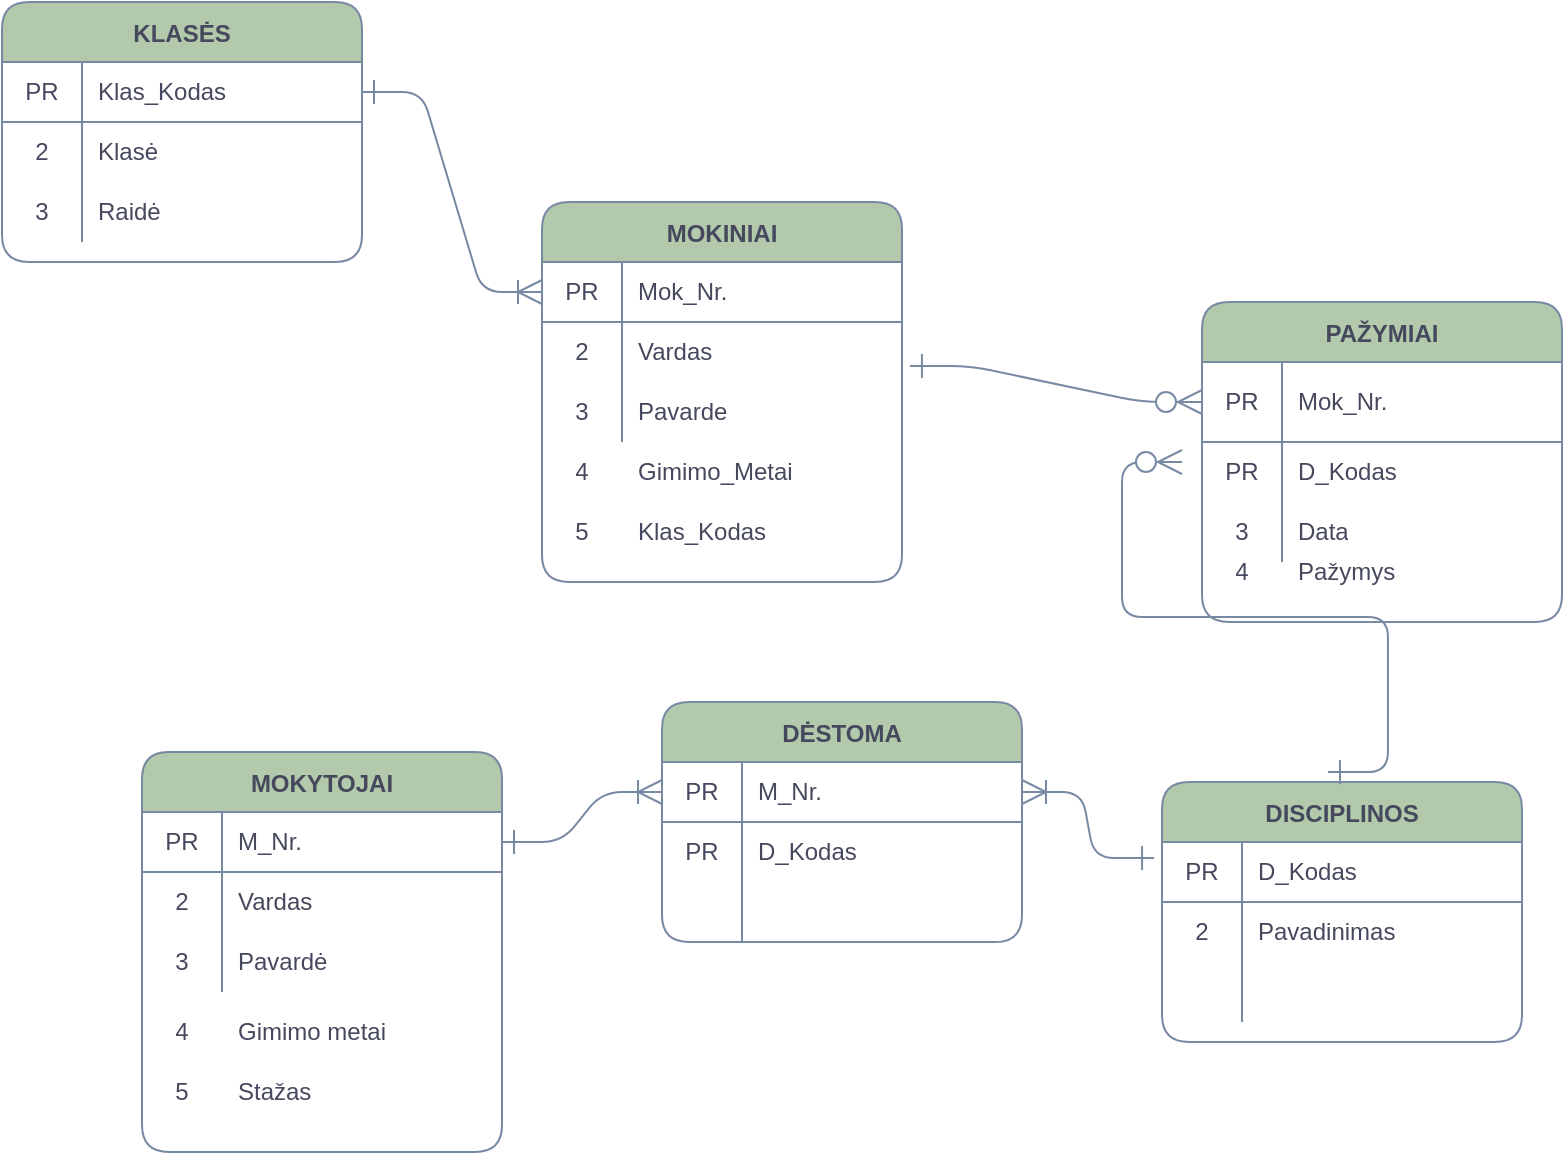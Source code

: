 <mxfile version="14.8.0" type="github">
  <diagram id="C5RBs43oDa-KdzZeNtuy" name="Page-1">
    <mxGraphModel dx="1393" dy="924" grid="1" gridSize="10" guides="1" tooltips="1" connect="1" arrows="1" fold="1" page="1" pageScale="1" pageWidth="827" pageHeight="1169" math="0" shadow="0">
      <root>
        <mxCell id="WIyWlLk6GJQsqaUBKTNV-0" />
        <mxCell id="WIyWlLk6GJQsqaUBKTNV-1" parent="WIyWlLk6GJQsqaUBKTNV-0" />
        <mxCell id="yv6Iep3xi78wKn3II4Aw-0" value="MOKINIAI" style="shape=table;startSize=30;container=1;collapsible=0;childLayout=tableLayout;fixedRows=1;rowLines=0;fontStyle=1;align=center;fillColor=#B2C9AB;strokeColor=#788AA3;fontColor=#46495D;rounded=1;" vertex="1" parent="WIyWlLk6GJQsqaUBKTNV-1">
          <mxGeometry x="290" y="110" width="180" height="190" as="geometry" />
        </mxCell>
        <mxCell id="yv6Iep3xi78wKn3II4Aw-1" value="" style="shape=partialRectangle;html=1;whiteSpace=wrap;collapsible=0;dropTarget=0;pointerEvents=0;fillColor=none;top=0;left=0;bottom=1;right=0;points=[[0,0.5],[1,0.5]];portConstraint=eastwest;strokeColor=#788AA3;fontColor=#46495D;rounded=1;" vertex="1" parent="yv6Iep3xi78wKn3II4Aw-0">
          <mxGeometry y="30" width="180" height="30" as="geometry" />
        </mxCell>
        <mxCell id="yv6Iep3xi78wKn3II4Aw-2" value="PR" style="shape=partialRectangle;html=1;whiteSpace=wrap;connectable=0;fillColor=none;top=0;left=0;bottom=0;right=0;overflow=hidden;strokeColor=#788AA3;fontColor=#46495D;rounded=1;" vertex="1" parent="yv6Iep3xi78wKn3II4Aw-1">
          <mxGeometry width="40" height="30" as="geometry" />
        </mxCell>
        <mxCell id="yv6Iep3xi78wKn3II4Aw-3" value="Mok_Nr." style="shape=partialRectangle;html=1;whiteSpace=wrap;connectable=0;fillColor=none;top=0;left=0;bottom=0;right=0;align=left;spacingLeft=6;overflow=hidden;strokeColor=#788AA3;fontColor=#46495D;rounded=1;" vertex="1" parent="yv6Iep3xi78wKn3II4Aw-1">
          <mxGeometry x="40" width="140" height="30" as="geometry" />
        </mxCell>
        <mxCell id="yv6Iep3xi78wKn3II4Aw-4" value="" style="shape=partialRectangle;html=1;whiteSpace=wrap;collapsible=0;dropTarget=0;pointerEvents=0;fillColor=none;top=0;left=0;bottom=0;right=0;points=[[0,0.5],[1,0.5]];portConstraint=eastwest;strokeColor=#788AA3;fontColor=#46495D;rounded=1;" vertex="1" parent="yv6Iep3xi78wKn3II4Aw-0">
          <mxGeometry y="60" width="180" height="30" as="geometry" />
        </mxCell>
        <mxCell id="yv6Iep3xi78wKn3II4Aw-5" value="2" style="shape=partialRectangle;html=1;whiteSpace=wrap;connectable=0;fillColor=none;top=0;left=0;bottom=0;right=0;overflow=hidden;strokeColor=#788AA3;fontColor=#46495D;rounded=1;" vertex="1" parent="yv6Iep3xi78wKn3II4Aw-4">
          <mxGeometry width="40" height="30" as="geometry" />
        </mxCell>
        <mxCell id="yv6Iep3xi78wKn3II4Aw-6" value="Vardas" style="shape=partialRectangle;html=1;whiteSpace=wrap;connectable=0;fillColor=none;top=0;left=0;bottom=0;right=0;align=left;spacingLeft=6;overflow=hidden;strokeColor=#788AA3;fontColor=#46495D;rounded=1;" vertex="1" parent="yv6Iep3xi78wKn3II4Aw-4">
          <mxGeometry x="40" width="140" height="30" as="geometry" />
        </mxCell>
        <mxCell id="yv6Iep3xi78wKn3II4Aw-7" value="" style="shape=partialRectangle;html=1;whiteSpace=wrap;collapsible=0;dropTarget=0;pointerEvents=0;fillColor=none;top=0;left=0;bottom=0;right=0;points=[[0,0.5],[1,0.5]];portConstraint=eastwest;strokeColor=#788AA3;fontColor=#46495D;rounded=1;" vertex="1" parent="yv6Iep3xi78wKn3II4Aw-0">
          <mxGeometry y="90" width="180" height="30" as="geometry" />
        </mxCell>
        <mxCell id="yv6Iep3xi78wKn3II4Aw-8" value="3" style="shape=partialRectangle;html=1;whiteSpace=wrap;connectable=0;fillColor=none;top=0;left=0;bottom=0;right=0;overflow=hidden;strokeColor=#788AA3;fontColor=#46495D;rounded=1;" vertex="1" parent="yv6Iep3xi78wKn3II4Aw-7">
          <mxGeometry width="40" height="30" as="geometry" />
        </mxCell>
        <mxCell id="yv6Iep3xi78wKn3II4Aw-9" value="Pavarde" style="shape=partialRectangle;html=1;whiteSpace=wrap;connectable=0;fillColor=none;top=0;left=0;bottom=0;right=0;align=left;spacingLeft=6;overflow=hidden;strokeColor=#788AA3;fontColor=#46495D;rounded=1;" vertex="1" parent="yv6Iep3xi78wKn3II4Aw-7">
          <mxGeometry x="40" width="140" height="30" as="geometry" />
        </mxCell>
        <mxCell id="yv6Iep3xi78wKn3II4Aw-10" value="MOKYTOJAI" style="shape=table;startSize=30;container=1;collapsible=0;childLayout=tableLayout;fixedRows=1;rowLines=0;fontStyle=1;align=center;fillColor=#B2C9AB;strokeColor=#788AA3;fontColor=#46495D;rounded=1;" vertex="1" parent="WIyWlLk6GJQsqaUBKTNV-1">
          <mxGeometry x="90" y="385" width="180" height="200" as="geometry" />
        </mxCell>
        <mxCell id="yv6Iep3xi78wKn3II4Aw-11" value="" style="shape=partialRectangle;html=1;whiteSpace=wrap;collapsible=0;dropTarget=0;pointerEvents=0;fillColor=none;top=0;left=0;bottom=1;right=0;points=[[0,0.5],[1,0.5]];portConstraint=eastwest;strokeColor=#788AA3;fontColor=#46495D;rounded=1;" vertex="1" parent="yv6Iep3xi78wKn3II4Aw-10">
          <mxGeometry y="30" width="180" height="30" as="geometry" />
        </mxCell>
        <mxCell id="yv6Iep3xi78wKn3II4Aw-12" value="PR" style="shape=partialRectangle;html=1;whiteSpace=wrap;connectable=0;fillColor=none;top=0;left=0;bottom=0;right=0;overflow=hidden;strokeColor=#788AA3;fontColor=#46495D;rounded=1;" vertex="1" parent="yv6Iep3xi78wKn3II4Aw-11">
          <mxGeometry width="40" height="30" as="geometry" />
        </mxCell>
        <mxCell id="yv6Iep3xi78wKn3II4Aw-13" value="M_Nr." style="shape=partialRectangle;html=1;whiteSpace=wrap;connectable=0;fillColor=none;top=0;left=0;bottom=0;right=0;align=left;spacingLeft=6;overflow=hidden;strokeColor=#788AA3;fontColor=#46495D;rounded=1;" vertex="1" parent="yv6Iep3xi78wKn3II4Aw-11">
          <mxGeometry x="40" width="140" height="30" as="geometry" />
        </mxCell>
        <mxCell id="yv6Iep3xi78wKn3II4Aw-14" value="" style="shape=partialRectangle;html=1;whiteSpace=wrap;collapsible=0;dropTarget=0;pointerEvents=0;fillColor=none;top=0;left=0;bottom=0;right=0;points=[[0,0.5],[1,0.5]];portConstraint=eastwest;strokeColor=#788AA3;fontColor=#46495D;rounded=1;" vertex="1" parent="yv6Iep3xi78wKn3II4Aw-10">
          <mxGeometry y="60" width="180" height="30" as="geometry" />
        </mxCell>
        <mxCell id="yv6Iep3xi78wKn3II4Aw-15" value="2" style="shape=partialRectangle;html=1;whiteSpace=wrap;connectable=0;fillColor=none;top=0;left=0;bottom=0;right=0;overflow=hidden;strokeColor=#788AA3;fontColor=#46495D;rounded=1;" vertex="1" parent="yv6Iep3xi78wKn3II4Aw-14">
          <mxGeometry width="40" height="30" as="geometry" />
        </mxCell>
        <mxCell id="yv6Iep3xi78wKn3II4Aw-16" value="Vardas" style="shape=partialRectangle;html=1;whiteSpace=wrap;connectable=0;fillColor=none;top=0;left=0;bottom=0;right=0;align=left;spacingLeft=6;overflow=hidden;strokeColor=#788AA3;fontColor=#46495D;rounded=1;" vertex="1" parent="yv6Iep3xi78wKn3II4Aw-14">
          <mxGeometry x="40" width="140" height="30" as="geometry" />
        </mxCell>
        <mxCell id="yv6Iep3xi78wKn3II4Aw-17" value="" style="shape=partialRectangle;html=1;whiteSpace=wrap;collapsible=0;dropTarget=0;pointerEvents=0;fillColor=none;top=0;left=0;bottom=0;right=0;points=[[0,0.5],[1,0.5]];portConstraint=eastwest;strokeColor=#788AA3;fontColor=#46495D;rounded=1;" vertex="1" parent="yv6Iep3xi78wKn3II4Aw-10">
          <mxGeometry y="90" width="180" height="30" as="geometry" />
        </mxCell>
        <mxCell id="yv6Iep3xi78wKn3II4Aw-18" value="3" style="shape=partialRectangle;html=1;whiteSpace=wrap;connectable=0;fillColor=none;top=0;left=0;bottom=0;right=0;overflow=hidden;strokeColor=#788AA3;fontColor=#46495D;rounded=1;" vertex="1" parent="yv6Iep3xi78wKn3II4Aw-17">
          <mxGeometry width="40" height="30" as="geometry" />
        </mxCell>
        <mxCell id="yv6Iep3xi78wKn3II4Aw-19" value="Pavardė" style="shape=partialRectangle;html=1;whiteSpace=wrap;connectable=0;fillColor=none;top=0;left=0;bottom=0;right=0;align=left;spacingLeft=6;overflow=hidden;strokeColor=#788AA3;fontColor=#46495D;rounded=1;" vertex="1" parent="yv6Iep3xi78wKn3II4Aw-17">
          <mxGeometry x="40" width="140" height="30" as="geometry" />
        </mxCell>
        <mxCell id="yv6Iep3xi78wKn3II4Aw-20" value="KLASĖS" style="shape=table;startSize=30;container=1;collapsible=0;childLayout=tableLayout;fixedRows=1;rowLines=0;fontStyle=1;align=center;fillColor=#B2C9AB;strokeColor=#788AA3;fontColor=#46495D;rounded=1;" vertex="1" parent="WIyWlLk6GJQsqaUBKTNV-1">
          <mxGeometry x="20" y="10" width="180" height="130" as="geometry" />
        </mxCell>
        <mxCell id="yv6Iep3xi78wKn3II4Aw-21" value="" style="shape=partialRectangle;html=1;whiteSpace=wrap;collapsible=0;dropTarget=0;pointerEvents=0;fillColor=none;top=0;left=0;bottom=1;right=0;points=[[0,0.5],[1,0.5]];portConstraint=eastwest;strokeColor=#788AA3;fontColor=#46495D;rounded=1;" vertex="1" parent="yv6Iep3xi78wKn3II4Aw-20">
          <mxGeometry y="30" width="180" height="30" as="geometry" />
        </mxCell>
        <mxCell id="yv6Iep3xi78wKn3II4Aw-22" value="PR" style="shape=partialRectangle;html=1;whiteSpace=wrap;connectable=0;fillColor=none;top=0;left=0;bottom=0;right=0;overflow=hidden;strokeColor=#788AA3;fontColor=#46495D;rounded=1;" vertex="1" parent="yv6Iep3xi78wKn3II4Aw-21">
          <mxGeometry width="40" height="30" as="geometry" />
        </mxCell>
        <mxCell id="yv6Iep3xi78wKn3II4Aw-23" value="Klas_Kodas" style="shape=partialRectangle;html=1;whiteSpace=wrap;connectable=0;fillColor=none;top=0;left=0;bottom=0;right=0;align=left;spacingLeft=6;overflow=hidden;strokeColor=#788AA3;fontColor=#46495D;rounded=1;" vertex="1" parent="yv6Iep3xi78wKn3II4Aw-21">
          <mxGeometry x="40" width="140" height="30" as="geometry" />
        </mxCell>
        <mxCell id="yv6Iep3xi78wKn3II4Aw-24" value="" style="shape=partialRectangle;html=1;whiteSpace=wrap;collapsible=0;dropTarget=0;pointerEvents=0;fillColor=none;top=0;left=0;bottom=0;right=0;points=[[0,0.5],[1,0.5]];portConstraint=eastwest;strokeColor=#788AA3;fontColor=#46495D;rounded=1;" vertex="1" parent="yv6Iep3xi78wKn3II4Aw-20">
          <mxGeometry y="60" width="180" height="30" as="geometry" />
        </mxCell>
        <mxCell id="yv6Iep3xi78wKn3II4Aw-25" value="2" style="shape=partialRectangle;html=1;whiteSpace=wrap;connectable=0;fillColor=none;top=0;left=0;bottom=0;right=0;overflow=hidden;strokeColor=#788AA3;fontColor=#46495D;rounded=1;" vertex="1" parent="yv6Iep3xi78wKn3II4Aw-24">
          <mxGeometry width="40" height="30" as="geometry" />
        </mxCell>
        <mxCell id="yv6Iep3xi78wKn3II4Aw-26" value="Klasė" style="shape=partialRectangle;html=1;whiteSpace=wrap;connectable=0;fillColor=none;top=0;left=0;bottom=0;right=0;align=left;spacingLeft=6;overflow=hidden;strokeColor=#788AA3;fontColor=#46495D;rounded=1;" vertex="1" parent="yv6Iep3xi78wKn3II4Aw-24">
          <mxGeometry x="40" width="140" height="30" as="geometry" />
        </mxCell>
        <mxCell id="yv6Iep3xi78wKn3II4Aw-27" value="" style="shape=partialRectangle;html=1;whiteSpace=wrap;collapsible=0;dropTarget=0;pointerEvents=0;fillColor=none;top=0;left=0;bottom=0;right=0;points=[[0,0.5],[1,0.5]];portConstraint=eastwest;strokeColor=#788AA3;fontColor=#46495D;rounded=1;" vertex="1" parent="yv6Iep3xi78wKn3II4Aw-20">
          <mxGeometry y="90" width="180" height="30" as="geometry" />
        </mxCell>
        <mxCell id="yv6Iep3xi78wKn3II4Aw-28" value="3" style="shape=partialRectangle;html=1;whiteSpace=wrap;connectable=0;fillColor=none;top=0;left=0;bottom=0;right=0;overflow=hidden;strokeColor=#788AA3;fontColor=#46495D;rounded=1;" vertex="1" parent="yv6Iep3xi78wKn3II4Aw-27">
          <mxGeometry width="40" height="30" as="geometry" />
        </mxCell>
        <mxCell id="yv6Iep3xi78wKn3II4Aw-29" value="Raidė" style="shape=partialRectangle;html=1;whiteSpace=wrap;connectable=0;fillColor=none;top=0;left=0;bottom=0;right=0;align=left;spacingLeft=6;overflow=hidden;strokeColor=#788AA3;fontColor=#46495D;rounded=1;" vertex="1" parent="yv6Iep3xi78wKn3II4Aw-27">
          <mxGeometry x="40" width="140" height="30" as="geometry" />
        </mxCell>
        <mxCell id="yv6Iep3xi78wKn3II4Aw-30" value="PAŽYMIAI" style="shape=table;startSize=30;container=1;collapsible=0;childLayout=tableLayout;fixedRows=1;rowLines=0;fontStyle=1;align=center;fillColor=#B2C9AB;strokeColor=#788AA3;fontColor=#46495D;rounded=1;" vertex="1" parent="WIyWlLk6GJQsqaUBKTNV-1">
          <mxGeometry x="620" y="160" width="180" height="160" as="geometry" />
        </mxCell>
        <mxCell id="yv6Iep3xi78wKn3II4Aw-31" value="" style="shape=partialRectangle;html=1;whiteSpace=wrap;collapsible=0;dropTarget=0;pointerEvents=0;fillColor=none;top=0;left=0;bottom=1;right=0;points=[[0,0.5],[1,0.5]];portConstraint=eastwest;strokeColor=#788AA3;fontColor=#46495D;rounded=1;" vertex="1" parent="yv6Iep3xi78wKn3II4Aw-30">
          <mxGeometry y="30" width="180" height="40" as="geometry" />
        </mxCell>
        <mxCell id="yv6Iep3xi78wKn3II4Aw-32" value="PR" style="shape=partialRectangle;html=1;whiteSpace=wrap;connectable=0;fillColor=none;top=0;left=0;bottom=0;right=0;overflow=hidden;strokeColor=#788AA3;fontColor=#46495D;rounded=1;" vertex="1" parent="yv6Iep3xi78wKn3II4Aw-31">
          <mxGeometry width="40" height="40" as="geometry" />
        </mxCell>
        <mxCell id="yv6Iep3xi78wKn3II4Aw-33" value="Mok_Nr." style="shape=partialRectangle;html=1;whiteSpace=wrap;connectable=0;fillColor=none;top=0;left=0;bottom=0;right=0;align=left;spacingLeft=6;overflow=hidden;strokeColor=#788AA3;fontColor=#46495D;rounded=1;" vertex="1" parent="yv6Iep3xi78wKn3II4Aw-31">
          <mxGeometry x="40" width="140" height="40" as="geometry" />
        </mxCell>
        <mxCell id="yv6Iep3xi78wKn3II4Aw-34" value="" style="shape=partialRectangle;html=1;whiteSpace=wrap;collapsible=0;dropTarget=0;pointerEvents=0;fillColor=none;top=0;left=0;bottom=0;right=0;points=[[0,0.5],[1,0.5]];portConstraint=eastwest;strokeColor=#788AA3;fontColor=#46495D;rounded=1;" vertex="1" parent="yv6Iep3xi78wKn3II4Aw-30">
          <mxGeometry y="70" width="180" height="30" as="geometry" />
        </mxCell>
        <mxCell id="yv6Iep3xi78wKn3II4Aw-35" value="PR" style="shape=partialRectangle;html=1;whiteSpace=wrap;connectable=0;fillColor=none;top=0;left=0;bottom=0;right=0;overflow=hidden;strokeColor=#788AA3;fontColor=#46495D;rounded=1;" vertex="1" parent="yv6Iep3xi78wKn3II4Aw-34">
          <mxGeometry width="40" height="30" as="geometry" />
        </mxCell>
        <mxCell id="yv6Iep3xi78wKn3II4Aw-36" value="D_Kodas" style="shape=partialRectangle;html=1;whiteSpace=wrap;connectable=0;fillColor=none;top=0;left=0;bottom=0;right=0;align=left;spacingLeft=6;overflow=hidden;strokeColor=#788AA3;fontColor=#46495D;rounded=1;" vertex="1" parent="yv6Iep3xi78wKn3II4Aw-34">
          <mxGeometry x="40" width="140" height="30" as="geometry" />
        </mxCell>
        <mxCell id="yv6Iep3xi78wKn3II4Aw-37" value="" style="shape=partialRectangle;html=1;whiteSpace=wrap;collapsible=0;dropTarget=0;pointerEvents=0;fillColor=none;top=0;left=0;bottom=0;right=0;points=[[0,0.5],[1,0.5]];portConstraint=eastwest;strokeColor=#788AA3;fontColor=#46495D;rounded=1;" vertex="1" parent="yv6Iep3xi78wKn3II4Aw-30">
          <mxGeometry y="100" width="180" height="30" as="geometry" />
        </mxCell>
        <mxCell id="yv6Iep3xi78wKn3II4Aw-38" value="3" style="shape=partialRectangle;html=1;whiteSpace=wrap;connectable=0;fillColor=none;top=0;left=0;bottom=0;right=0;overflow=hidden;strokeColor=#788AA3;fontColor=#46495D;rounded=1;" vertex="1" parent="yv6Iep3xi78wKn3II4Aw-37">
          <mxGeometry width="40" height="30" as="geometry" />
        </mxCell>
        <mxCell id="yv6Iep3xi78wKn3II4Aw-39" value="&lt;span&gt;Data&lt;/span&gt;" style="shape=partialRectangle;html=1;whiteSpace=wrap;connectable=0;fillColor=none;top=0;left=0;bottom=0;right=0;align=left;spacingLeft=6;overflow=hidden;strokeColor=#788AA3;fontColor=#46495D;rounded=1;" vertex="1" parent="yv6Iep3xi78wKn3II4Aw-37">
          <mxGeometry x="40" width="140" height="30" as="geometry" />
        </mxCell>
        <mxCell id="yv6Iep3xi78wKn3II4Aw-50" value="DISCIPLINOS" style="shape=table;startSize=30;container=1;collapsible=0;childLayout=tableLayout;fixedRows=1;rowLines=0;fontStyle=1;align=center;fillColor=#B2C9AB;strokeColor=#788AA3;fontColor=#46495D;rounded=1;" vertex="1" parent="WIyWlLk6GJQsqaUBKTNV-1">
          <mxGeometry x="600" y="400" width="180" height="130" as="geometry" />
        </mxCell>
        <mxCell id="yv6Iep3xi78wKn3II4Aw-51" value="" style="shape=partialRectangle;html=1;whiteSpace=wrap;collapsible=0;dropTarget=0;pointerEvents=0;fillColor=none;top=0;left=0;bottom=1;right=0;points=[[0,0.5],[1,0.5]];portConstraint=eastwest;strokeColor=#788AA3;fontColor=#46495D;rounded=1;" vertex="1" parent="yv6Iep3xi78wKn3II4Aw-50">
          <mxGeometry y="30" width="180" height="30" as="geometry" />
        </mxCell>
        <mxCell id="yv6Iep3xi78wKn3II4Aw-52" value="PR" style="shape=partialRectangle;html=1;whiteSpace=wrap;connectable=0;fillColor=none;top=0;left=0;bottom=0;right=0;overflow=hidden;strokeColor=#788AA3;fontColor=#46495D;rounded=1;" vertex="1" parent="yv6Iep3xi78wKn3II4Aw-51">
          <mxGeometry width="40" height="30" as="geometry" />
        </mxCell>
        <mxCell id="yv6Iep3xi78wKn3II4Aw-53" value="D_Kodas" style="shape=partialRectangle;html=1;whiteSpace=wrap;connectable=0;fillColor=none;top=0;left=0;bottom=0;right=0;align=left;spacingLeft=6;overflow=hidden;strokeColor=#788AA3;fontColor=#46495D;rounded=1;" vertex="1" parent="yv6Iep3xi78wKn3II4Aw-51">
          <mxGeometry x="40" width="140" height="30" as="geometry" />
        </mxCell>
        <mxCell id="yv6Iep3xi78wKn3II4Aw-54" value="" style="shape=partialRectangle;html=1;whiteSpace=wrap;collapsible=0;dropTarget=0;pointerEvents=0;fillColor=none;top=0;left=0;bottom=0;right=0;points=[[0,0.5],[1,0.5]];portConstraint=eastwest;strokeColor=#788AA3;fontColor=#46495D;rounded=1;" vertex="1" parent="yv6Iep3xi78wKn3II4Aw-50">
          <mxGeometry y="60" width="180" height="30" as="geometry" />
        </mxCell>
        <mxCell id="yv6Iep3xi78wKn3II4Aw-55" value="2" style="shape=partialRectangle;html=1;whiteSpace=wrap;connectable=0;fillColor=none;top=0;left=0;bottom=0;right=0;overflow=hidden;strokeColor=#788AA3;fontColor=#46495D;rounded=1;" vertex="1" parent="yv6Iep3xi78wKn3II4Aw-54">
          <mxGeometry width="40" height="30" as="geometry" />
        </mxCell>
        <mxCell id="yv6Iep3xi78wKn3II4Aw-56" value="Pavadinimas" style="shape=partialRectangle;html=1;whiteSpace=wrap;connectable=0;fillColor=none;top=0;left=0;bottom=0;right=0;align=left;spacingLeft=6;overflow=hidden;strokeColor=#788AA3;fontColor=#46495D;rounded=1;" vertex="1" parent="yv6Iep3xi78wKn3II4Aw-54">
          <mxGeometry x="40" width="140" height="30" as="geometry" />
        </mxCell>
        <mxCell id="yv6Iep3xi78wKn3II4Aw-57" value="" style="shape=partialRectangle;html=1;whiteSpace=wrap;collapsible=0;dropTarget=0;pointerEvents=0;fillColor=none;top=0;left=0;bottom=0;right=0;points=[[0,0.5],[1,0.5]];portConstraint=eastwest;strokeColor=#788AA3;fontColor=#46495D;rounded=1;" vertex="1" parent="yv6Iep3xi78wKn3II4Aw-50">
          <mxGeometry y="90" width="180" height="30" as="geometry" />
        </mxCell>
        <mxCell id="yv6Iep3xi78wKn3II4Aw-58" value="" style="shape=partialRectangle;html=1;whiteSpace=wrap;connectable=0;fillColor=none;top=0;left=0;bottom=0;right=0;overflow=hidden;strokeColor=#788AA3;fontColor=#46495D;rounded=1;" vertex="1" parent="yv6Iep3xi78wKn3II4Aw-57">
          <mxGeometry width="40" height="30" as="geometry" />
        </mxCell>
        <mxCell id="yv6Iep3xi78wKn3II4Aw-59" value="" style="shape=partialRectangle;html=1;whiteSpace=wrap;connectable=0;fillColor=none;top=0;left=0;bottom=0;right=0;align=left;spacingLeft=6;overflow=hidden;strokeColor=#788AA3;fontColor=#46495D;rounded=1;" vertex="1" parent="yv6Iep3xi78wKn3II4Aw-57">
          <mxGeometry x="40" width="140" height="30" as="geometry" />
        </mxCell>
        <mxCell id="yv6Iep3xi78wKn3II4Aw-60" value="DĖSTOMA" style="shape=table;startSize=30;container=1;collapsible=0;childLayout=tableLayout;fixedRows=1;rowLines=0;fontStyle=1;align=center;fillColor=#B2C9AB;strokeColor=#788AA3;fontColor=#46495D;rounded=1;" vertex="1" parent="WIyWlLk6GJQsqaUBKTNV-1">
          <mxGeometry x="350" y="360" width="180" height="120" as="geometry" />
        </mxCell>
        <mxCell id="yv6Iep3xi78wKn3II4Aw-61" value="" style="shape=partialRectangle;html=1;whiteSpace=wrap;collapsible=0;dropTarget=0;pointerEvents=0;fillColor=none;top=0;left=0;bottom=1;right=0;points=[[0,0.5],[1,0.5]];portConstraint=eastwest;strokeColor=#788AA3;fontColor=#46495D;rounded=1;" vertex="1" parent="yv6Iep3xi78wKn3II4Aw-60">
          <mxGeometry y="30" width="180" height="30" as="geometry" />
        </mxCell>
        <mxCell id="yv6Iep3xi78wKn3II4Aw-62" value="PR" style="shape=partialRectangle;html=1;whiteSpace=wrap;connectable=0;fillColor=none;top=0;left=0;bottom=0;right=0;overflow=hidden;strokeColor=#788AA3;fontColor=#46495D;rounded=1;" vertex="1" parent="yv6Iep3xi78wKn3II4Aw-61">
          <mxGeometry width="40" height="30" as="geometry" />
        </mxCell>
        <mxCell id="yv6Iep3xi78wKn3II4Aw-63" value="M_Nr." style="shape=partialRectangle;html=1;whiteSpace=wrap;connectable=0;fillColor=none;top=0;left=0;bottom=0;right=0;align=left;spacingLeft=6;overflow=hidden;strokeColor=#788AA3;fontColor=#46495D;rounded=1;" vertex="1" parent="yv6Iep3xi78wKn3II4Aw-61">
          <mxGeometry x="40" width="140" height="30" as="geometry" />
        </mxCell>
        <mxCell id="yv6Iep3xi78wKn3II4Aw-64" value="" style="shape=partialRectangle;html=1;whiteSpace=wrap;collapsible=0;dropTarget=0;pointerEvents=0;fillColor=none;top=0;left=0;bottom=0;right=0;points=[[0,0.5],[1,0.5]];portConstraint=eastwest;strokeColor=#788AA3;fontColor=#46495D;rounded=1;" vertex="1" parent="yv6Iep3xi78wKn3II4Aw-60">
          <mxGeometry y="60" width="180" height="30" as="geometry" />
        </mxCell>
        <mxCell id="yv6Iep3xi78wKn3II4Aw-65" value="PR" style="shape=partialRectangle;html=1;whiteSpace=wrap;connectable=0;fillColor=none;top=0;left=0;bottom=0;right=0;overflow=hidden;strokeColor=#788AA3;fontColor=#46495D;rounded=1;" vertex="1" parent="yv6Iep3xi78wKn3II4Aw-64">
          <mxGeometry width="40" height="30" as="geometry" />
        </mxCell>
        <mxCell id="yv6Iep3xi78wKn3II4Aw-66" value="D_Kodas" style="shape=partialRectangle;html=1;whiteSpace=wrap;connectable=0;fillColor=none;top=0;left=0;bottom=0;right=0;align=left;spacingLeft=6;overflow=hidden;strokeColor=#788AA3;fontColor=#46495D;rounded=1;" vertex="1" parent="yv6Iep3xi78wKn3II4Aw-64">
          <mxGeometry x="40" width="140" height="30" as="geometry" />
        </mxCell>
        <mxCell id="yv6Iep3xi78wKn3II4Aw-67" value="" style="shape=partialRectangle;html=1;whiteSpace=wrap;collapsible=0;dropTarget=0;pointerEvents=0;fillColor=none;top=0;left=0;bottom=0;right=0;points=[[0,0.5],[1,0.5]];portConstraint=eastwest;strokeColor=#788AA3;fontColor=#46495D;rounded=1;" vertex="1" parent="yv6Iep3xi78wKn3II4Aw-60">
          <mxGeometry y="90" width="180" height="30" as="geometry" />
        </mxCell>
        <mxCell id="yv6Iep3xi78wKn3II4Aw-68" value="" style="shape=partialRectangle;html=1;whiteSpace=wrap;connectable=0;fillColor=none;top=0;left=0;bottom=0;right=0;overflow=hidden;strokeColor=#788AA3;fontColor=#46495D;rounded=1;" vertex="1" parent="yv6Iep3xi78wKn3II4Aw-67">
          <mxGeometry width="40" height="30" as="geometry" />
        </mxCell>
        <mxCell id="yv6Iep3xi78wKn3II4Aw-69" value="" style="shape=partialRectangle;html=1;whiteSpace=wrap;connectable=0;fillColor=none;top=0;left=0;bottom=0;right=0;align=left;spacingLeft=6;overflow=hidden;strokeColor=#788AA3;fontColor=#46495D;rounded=1;" vertex="1" parent="yv6Iep3xi78wKn3II4Aw-67">
          <mxGeometry x="40" width="140" height="30" as="geometry" />
        </mxCell>
        <mxCell id="yv6Iep3xi78wKn3II4Aw-70" value="Gimimo_Metai" style="shape=partialRectangle;html=1;whiteSpace=wrap;connectable=0;fillColor=none;top=0;left=0;bottom=0;right=0;align=left;spacingLeft=6;overflow=hidden;strokeColor=#788AA3;fontColor=#46495D;rounded=1;" vertex="1" parent="WIyWlLk6GJQsqaUBKTNV-1">
          <mxGeometry x="330" y="230" width="140" height="30" as="geometry" />
        </mxCell>
        <mxCell id="yv6Iep3xi78wKn3II4Aw-71" value="Klas_Kodas" style="shape=partialRectangle;html=1;whiteSpace=wrap;connectable=0;fillColor=none;top=0;left=0;bottom=0;right=0;align=left;spacingLeft=6;overflow=hidden;strokeColor=#788AA3;fontColor=#46495D;rounded=1;" vertex="1" parent="WIyWlLk6GJQsqaUBKTNV-1">
          <mxGeometry x="330" y="260" width="140" height="30" as="geometry" />
        </mxCell>
        <mxCell id="yv6Iep3xi78wKn3II4Aw-74" value="Gimimo metai" style="shape=partialRectangle;html=1;whiteSpace=wrap;connectable=0;fillColor=none;top=0;left=0;bottom=0;right=0;align=left;spacingLeft=6;overflow=hidden;strokeColor=#788AA3;fontColor=#46495D;rounded=1;" vertex="1" parent="WIyWlLk6GJQsqaUBKTNV-1">
          <mxGeometry x="130" y="510" width="140" height="30" as="geometry" />
        </mxCell>
        <mxCell id="yv6Iep3xi78wKn3II4Aw-76" value="Stažas" style="shape=partialRectangle;html=1;whiteSpace=wrap;connectable=0;fillColor=none;top=0;left=0;bottom=0;right=0;align=left;spacingLeft=6;overflow=hidden;strokeColor=#788AA3;fontColor=#46495D;rounded=1;" vertex="1" parent="WIyWlLk6GJQsqaUBKTNV-1">
          <mxGeometry x="130" y="540" width="140" height="30" as="geometry" />
        </mxCell>
        <mxCell id="yv6Iep3xi78wKn3II4Aw-77" value="4" style="shape=partialRectangle;html=1;whiteSpace=wrap;connectable=0;fillColor=none;top=0;left=0;bottom=0;right=0;overflow=hidden;strokeColor=#788AA3;fontColor=#46495D;rounded=1;" vertex="1" parent="WIyWlLk6GJQsqaUBKTNV-1">
          <mxGeometry x="90" y="510" width="40" height="30" as="geometry" />
        </mxCell>
        <mxCell id="yv6Iep3xi78wKn3II4Aw-78" value="5" style="shape=partialRectangle;html=1;whiteSpace=wrap;connectable=0;fillColor=none;top=0;left=0;bottom=0;right=0;overflow=hidden;strokeColor=#788AA3;fontColor=#46495D;rounded=1;" vertex="1" parent="WIyWlLk6GJQsqaUBKTNV-1">
          <mxGeometry x="90" y="540" width="40" height="30" as="geometry" />
        </mxCell>
        <mxCell id="yv6Iep3xi78wKn3II4Aw-80" value="4" style="shape=partialRectangle;html=1;whiteSpace=wrap;connectable=0;fillColor=none;top=0;left=0;bottom=0;right=0;overflow=hidden;strokeColor=#788AA3;fontColor=#46495D;rounded=1;" vertex="1" parent="WIyWlLk6GJQsqaUBKTNV-1">
          <mxGeometry x="620" y="280" width="40" height="30" as="geometry" />
        </mxCell>
        <mxCell id="yv6Iep3xi78wKn3II4Aw-81" value="4" style="shape=partialRectangle;html=1;whiteSpace=wrap;connectable=0;fillColor=none;top=0;left=0;bottom=0;right=0;overflow=hidden;strokeColor=#788AA3;fontColor=#46495D;rounded=1;" vertex="1" parent="WIyWlLk6GJQsqaUBKTNV-1">
          <mxGeometry x="290" y="230" width="40" height="30" as="geometry" />
        </mxCell>
        <mxCell id="yv6Iep3xi78wKn3II4Aw-82" value="5" style="shape=partialRectangle;html=1;whiteSpace=wrap;connectable=0;fillColor=none;top=0;left=0;bottom=0;right=0;overflow=hidden;strokeColor=#788AA3;fontColor=#46495D;rounded=1;" vertex="1" parent="WIyWlLk6GJQsqaUBKTNV-1">
          <mxGeometry x="290" y="260" width="40" height="30" as="geometry" />
        </mxCell>
        <mxCell id="yv6Iep3xi78wKn3II4Aw-84" value="Pažymys" style="shape=partialRectangle;html=1;whiteSpace=wrap;connectable=0;fillColor=none;top=0;left=0;bottom=0;right=0;align=left;spacingLeft=6;overflow=hidden;strokeColor=#788AA3;fontColor=#46495D;rounded=1;" vertex="1" parent="WIyWlLk6GJQsqaUBKTNV-1">
          <mxGeometry x="660" y="280" width="140" height="30" as="geometry" />
        </mxCell>
        <mxCell id="yv6Iep3xi78wKn3II4Aw-91" value="" style="edgeStyle=entityRelationEdgeStyle;fontSize=12;html=1;endArrow=ERoneToMany;startArrow=ERone;fontColor=#46495D;startSize=10;endSize=10;strokeColor=#788AA3;fillColor=#B2C9AB;startFill=0;exitX=1;exitY=0.5;exitDx=0;exitDy=0;entryX=0;entryY=0.5;entryDx=0;entryDy=0;" edge="1" parent="WIyWlLk6GJQsqaUBKTNV-1" source="yv6Iep3xi78wKn3II4Aw-21" target="yv6Iep3xi78wKn3II4Aw-1">
          <mxGeometry width="100" height="100" relative="1" as="geometry">
            <mxPoint x="200" y="120" as="sourcePoint" />
            <mxPoint x="300" y="20" as="targetPoint" />
          </mxGeometry>
        </mxCell>
        <mxCell id="yv6Iep3xi78wKn3II4Aw-92" value="" style="edgeStyle=entityRelationEdgeStyle;fontSize=12;html=1;endArrow=ERoneToMany;startArrow=ERone;fontColor=#46495D;startSize=10;endSize=10;strokeColor=#788AA3;fillColor=#B2C9AB;startFill=0;exitX=1;exitY=0.5;exitDx=0;exitDy=0;entryX=0;entryY=0.5;entryDx=0;entryDy=0;" edge="1" parent="WIyWlLk6GJQsqaUBKTNV-1" source="yv6Iep3xi78wKn3II4Aw-11" target="yv6Iep3xi78wKn3II4Aw-61">
          <mxGeometry width="100" height="100" relative="1" as="geometry">
            <mxPoint x="420" y="530" as="sourcePoint" />
            <mxPoint x="320" y="680" as="targetPoint" />
          </mxGeometry>
        </mxCell>
        <mxCell id="yv6Iep3xi78wKn3II4Aw-93" value="" style="edgeStyle=entityRelationEdgeStyle;fontSize=12;html=1;endArrow=ERoneToMany;startArrow=ERone;fontColor=#46495D;startSize=10;endSize=10;strokeColor=#788AA3;fillColor=#B2C9AB;startFill=0;exitX=-0.022;exitY=0.267;exitDx=0;exitDy=0;entryX=1;entryY=0.5;entryDx=0;entryDy=0;exitPerimeter=0;" edge="1" parent="WIyWlLk6GJQsqaUBKTNV-1" source="yv6Iep3xi78wKn3II4Aw-51" target="yv6Iep3xi78wKn3II4Aw-61">
          <mxGeometry width="100" height="100" relative="1" as="geometry">
            <mxPoint x="470" y="585" as="sourcePoint" />
            <mxPoint x="550" y="560" as="targetPoint" />
          </mxGeometry>
        </mxCell>
        <mxCell id="yv6Iep3xi78wKn3II4Aw-94" value="" style="edgeStyle=entityRelationEdgeStyle;fontSize=12;html=1;endArrow=ERzeroToMany;startArrow=ERone;fontColor=#46495D;startSize=10;endSize=10;strokeColor=#788AA3;fillColor=#B2C9AB;startFill=0;exitX=1.022;exitY=0.733;exitDx=0;exitDy=0;entryX=0;entryY=0.5;entryDx=0;entryDy=0;exitPerimeter=0;endFill=1;" edge="1" parent="WIyWlLk6GJQsqaUBKTNV-1" source="yv6Iep3xi78wKn3II4Aw-4" target="yv6Iep3xi78wKn3II4Aw-31">
          <mxGeometry width="100" height="100" relative="1" as="geometry">
            <mxPoint x="380" y="65" as="sourcePoint" />
            <mxPoint x="280" y="215" as="targetPoint" />
          </mxGeometry>
        </mxCell>
        <mxCell id="yv6Iep3xi78wKn3II4Aw-95" value="" style="edgeStyle=entityRelationEdgeStyle;fontSize=12;html=1;endArrow=ERzeroToMany;startArrow=ERone;fontColor=#46495D;startSize=10;endSize=10;strokeColor=#788AA3;fillColor=#B2C9AB;startFill=0;exitX=0.461;exitY=-0.038;exitDx=0;exitDy=0;exitPerimeter=0;endFill=1;" edge="1" parent="WIyWlLk6GJQsqaUBKTNV-1" source="yv6Iep3xi78wKn3II4Aw-50">
          <mxGeometry width="100" height="100" relative="1" as="geometry">
            <mxPoint x="283.96" y="251.99" as="sourcePoint" />
            <mxPoint x="610" y="240" as="targetPoint" />
          </mxGeometry>
        </mxCell>
      </root>
    </mxGraphModel>
  </diagram>
</mxfile>
